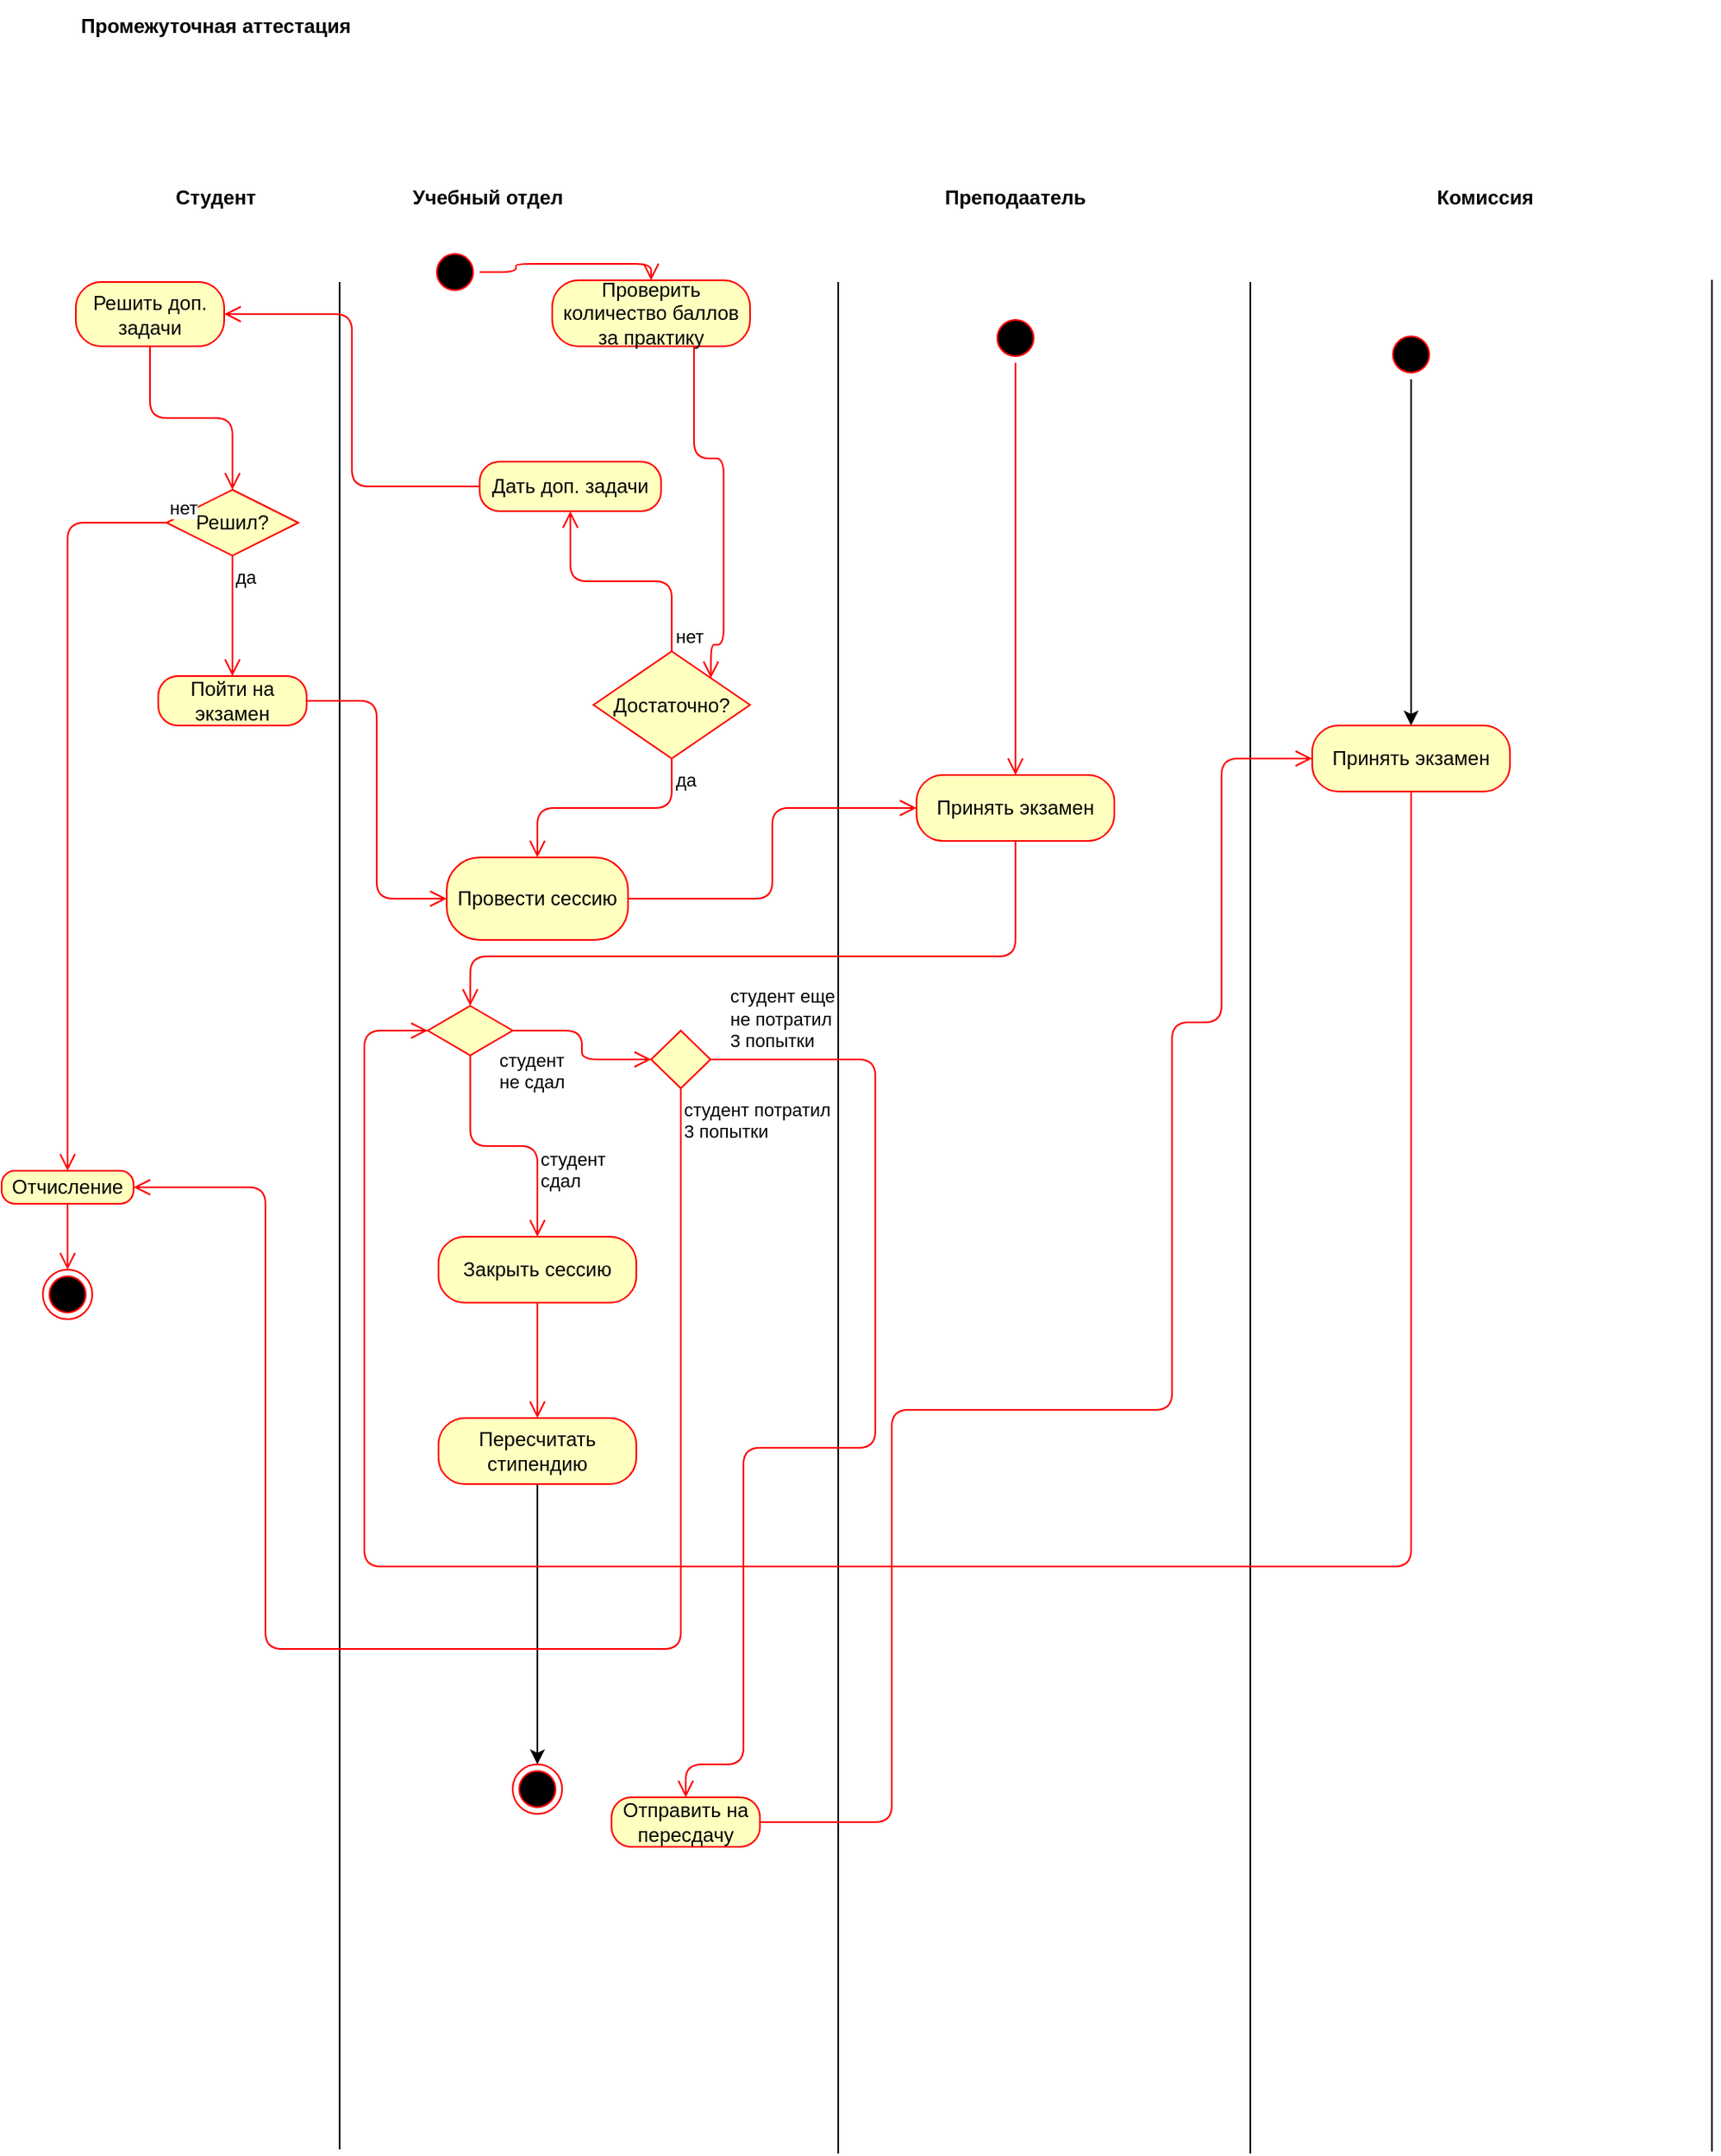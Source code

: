 <mxfile version="12.7.6" type="github"><diagram id="3e03DRrsqg6Q9clDRAje" name="Page-1"><mxGraphModel dx="1040" dy="598" grid="1" gridSize="10" guides="1" tooltips="1" connect="1" arrows="1" fold="1" page="1" pageScale="1" pageWidth="827" pageHeight="1169" math="0" shadow="0"><root><mxCell id="0"/><mxCell id="1" parent="0"/><mxCell id="wwQ7h0yums5YMg5Xxk5L-2" value="" style="ellipse;html=1;shape=startState;fillColor=#000000;strokeColor=#ff0000;" parent="1" vertex="1"><mxGeometry x="280" y="190" width="30" height="30" as="geometry"/></mxCell><mxCell id="wwQ7h0yums5YMg5Xxk5L-3" value="" style="edgeStyle=orthogonalEdgeStyle;html=1;verticalAlign=bottom;endArrow=open;endSize=8;strokeColor=#ff0000;entryX=0.5;entryY=0;entryDx=0;entryDy=0;" parent="1" source="wwQ7h0yums5YMg5Xxk5L-2" target="wwQ7h0yums5YMg5Xxk5L-22" edge="1"><mxGeometry relative="1" as="geometry"><mxPoint x="315" y="260" as="targetPoint"/></mxGeometry></mxCell><mxCell id="wwQ7h0yums5YMg5Xxk5L-5" value="Промежуточная аттестация" style="text;align=center;fontStyle=1;verticalAlign=middle;spacingLeft=3;spacingRight=3;strokeColor=none;rotatable=0;points=[[0,0.5],[1,0.5]];portConstraint=eastwest;" parent="1" vertex="1"><mxGeometry x="65" y="40" width="170" height="30" as="geometry"/></mxCell><mxCell id="wwQ7h0yums5YMg5Xxk5L-7" value="Студент" style="text;align=center;fontStyle=1;verticalAlign=middle;spacingLeft=3;spacingRight=3;strokeColor=none;rotatable=0;points=[[0,0.5],[1,0.5]];portConstraint=eastwest;" parent="1" vertex="1"><mxGeometry x="110" y="144" width="80" height="30" as="geometry"/></mxCell><mxCell id="wwQ7h0yums5YMg5Xxk5L-8" value="Учебный отдел" style="text;align=center;fontStyle=1;verticalAlign=middle;spacingLeft=3;spacingRight=3;strokeColor=none;rotatable=0;points=[[0,0.5],[1,0.5]];portConstraint=eastwest;" parent="1" vertex="1"><mxGeometry x="255" y="144" width="120" height="30" as="geometry"/></mxCell><mxCell id="wwQ7h0yums5YMg5Xxk5L-18" value="" style="line;strokeWidth=1;fillColor=none;align=left;verticalAlign=middle;spacingTop=-1;spacingLeft=3;spacingRight=3;rotatable=0;labelPosition=right;points=[];portConstraint=eastwest;rotation=90;" parent="1" vertex="1"><mxGeometry x="-341.25" y="773.25" width="1132.5" height="8" as="geometry"/></mxCell><mxCell id="wwQ7h0yums5YMg5Xxk5L-21" value="" style="line;strokeWidth=1;fillColor=none;align=left;verticalAlign=middle;spacingTop=-1;spacingLeft=3;spacingRight=3;rotatable=0;labelPosition=right;points=[];portConstraint=eastwest;rotation=90;" parent="1" vertex="1"><mxGeometry x="-40" y="774.5" width="1135" height="8" as="geometry"/></mxCell><mxCell id="wwQ7h0yums5YMg5Xxk5L-22" value="Проверить количество баллов за практику" style="rounded=1;whiteSpace=wrap;html=1;arcSize=40;fontColor=#000000;fillColor=#ffffc0;strokeColor=#ff0000;" parent="1" vertex="1"><mxGeometry x="354" y="210" width="120" height="40" as="geometry"/></mxCell><mxCell id="wwQ7h0yums5YMg5Xxk5L-23" value="" style="edgeStyle=orthogonalEdgeStyle;html=1;verticalAlign=bottom;endArrow=open;endSize=8;strokeColor=#ff0000;entryX=1;entryY=0;entryDx=0;entryDy=0;" parent="1" source="wwQ7h0yums5YMg5Xxk5L-22" target="wwQ7h0yums5YMg5Xxk5L-24" edge="1"><mxGeometry relative="1" as="geometry"><mxPoint x="315" y="354" as="targetPoint"/><Array as="points"><mxPoint x="440" y="318"/><mxPoint x="458" y="318"/><mxPoint x="458" y="431"/></Array></mxGeometry></mxCell><mxCell id="wwQ7h0yums5YMg5Xxk5L-24" value="Достаточно?" style="rhombus;whiteSpace=wrap;html=1;fillColor=#ffffc0;strokeColor=#ff0000;" parent="1" vertex="1"><mxGeometry x="379" y="435" width="95" height="65" as="geometry"/></mxCell><mxCell id="wwQ7h0yums5YMg5Xxk5L-25" value="нет" style="edgeStyle=orthogonalEdgeStyle;html=1;align=left;verticalAlign=bottom;endArrow=open;endSize=8;strokeColor=#ff0000;" parent="1" source="wwQ7h0yums5YMg5Xxk5L-24" target="wwQ7h0yums5YMg5Xxk5L-28" edge="1"><mxGeometry x="-1" relative="1" as="geometry"><mxPoint x="110" y="360" as="targetPoint"/></mxGeometry></mxCell><mxCell id="wwQ7h0yums5YMg5Xxk5L-26" value="да" style="edgeStyle=orthogonalEdgeStyle;html=1;align=left;verticalAlign=top;endArrow=open;endSize=8;strokeColor=#ff0000;entryX=0.5;entryY=0;entryDx=0;entryDy=0;" parent="1" source="wwQ7h0yums5YMg5Xxk5L-24" target="wwQ7h0yums5YMg5Xxk5L-42" edge="1"><mxGeometry x="-1" relative="1" as="geometry"><mxPoint x="320" y="540" as="targetPoint"/></mxGeometry></mxCell><mxCell id="wwQ7h0yums5YMg5Xxk5L-27" value="Преподаатель" style="text;align=center;fontStyle=1;verticalAlign=middle;spacingLeft=3;spacingRight=3;strokeColor=none;rotatable=0;points=[[0,0.5],[1,0.5]];portConstraint=eastwest;" parent="1" vertex="1"><mxGeometry x="575" y="144" width="120" height="30" as="geometry"/></mxCell><mxCell id="wwQ7h0yums5YMg5Xxk5L-28" value="Дать доп. задачи" style="rounded=1;whiteSpace=wrap;html=1;arcSize=40;fontColor=#000000;fillColor=#ffffc0;strokeColor=#ff0000;" parent="1" vertex="1"><mxGeometry x="310" y="320" width="110" height="30" as="geometry"/></mxCell><mxCell id="wwQ7h0yums5YMg5Xxk5L-29" value="" style="edgeStyle=orthogonalEdgeStyle;html=1;verticalAlign=bottom;endArrow=open;endSize=8;strokeColor=#ff0000;entryX=1;entryY=0.5;entryDx=0;entryDy=0;" parent="1" source="wwQ7h0yums5YMg5Xxk5L-28" target="wwQ7h0yums5YMg5Xxk5L-30" edge="1"><mxGeometry relative="1" as="geometry"><mxPoint x="130" y="230" as="targetPoint"/></mxGeometry></mxCell><mxCell id="wwQ7h0yums5YMg5Xxk5L-30" value="Решить доп. задачи" style="rounded=1;whiteSpace=wrap;html=1;arcSize=40;fontColor=#000000;fillColor=#ffffc0;strokeColor=#ff0000;" parent="1" vertex="1"><mxGeometry x="65" y="211" width="90" height="39" as="geometry"/></mxCell><mxCell id="wwQ7h0yums5YMg5Xxk5L-31" value="" style="edgeStyle=orthogonalEdgeStyle;html=1;verticalAlign=bottom;endArrow=open;endSize=8;strokeColor=#ff0000;entryX=0.5;entryY=0;entryDx=0;entryDy=0;" parent="1" source="wwQ7h0yums5YMg5Xxk5L-30" target="wwQ7h0yums5YMg5Xxk5L-32" edge="1"><mxGeometry relative="1" as="geometry"><mxPoint x="110" y="400" as="targetPoint"/></mxGeometry></mxCell><mxCell id="wwQ7h0yums5YMg5Xxk5L-32" value="Решил?" style="rhombus;whiteSpace=wrap;html=1;fillColor=#ffffc0;strokeColor=#ff0000;" parent="1" vertex="1"><mxGeometry x="120" y="337" width="80" height="40" as="geometry"/></mxCell><mxCell id="wwQ7h0yums5YMg5Xxk5L-33" value="нет" style="edgeStyle=orthogonalEdgeStyle;html=1;align=left;verticalAlign=bottom;endArrow=open;endSize=8;strokeColor=#ff0000;entryX=0.5;entryY=0;entryDx=0;entryDy=0;" parent="1" source="wwQ7h0yums5YMg5Xxk5L-32" target="wwQ7h0yums5YMg5Xxk5L-36" edge="1"><mxGeometry x="-1" relative="1" as="geometry"><mxPoint x="170" y="470" as="targetPoint"/></mxGeometry></mxCell><mxCell id="wwQ7h0yums5YMg5Xxk5L-34" value="да" style="edgeStyle=orthogonalEdgeStyle;html=1;align=left;verticalAlign=top;endArrow=open;endSize=8;strokeColor=#ff0000;entryX=0.5;entryY=0;entryDx=0;entryDy=0;" parent="1" source="wwQ7h0yums5YMg5Xxk5L-32" target="wwQ7h0yums5YMg5Xxk5L-38" edge="1"><mxGeometry x="-1" relative="1" as="geometry"><mxPoint x="160" y="430" as="targetPoint"/></mxGeometry></mxCell><mxCell id="wwQ7h0yums5YMg5Xxk5L-35" value="" style="ellipse;html=1;shape=endState;fillColor=#000000;strokeColor=#ff0000;" parent="1" vertex="1"><mxGeometry x="45" y="810" width="30" height="30" as="geometry"/></mxCell><mxCell id="wwQ7h0yums5YMg5Xxk5L-36" value="Отчисление" style="rounded=1;whiteSpace=wrap;html=1;arcSize=40;fontColor=#000000;fillColor=#ffffc0;strokeColor=#ff0000;" parent="1" vertex="1"><mxGeometry x="20" y="750" width="80" height="20" as="geometry"/></mxCell><mxCell id="wwQ7h0yums5YMg5Xxk5L-37" value="" style="edgeStyle=orthogonalEdgeStyle;html=1;verticalAlign=bottom;endArrow=open;endSize=8;strokeColor=#ff0000;entryX=0.5;entryY=0;entryDx=0;entryDy=0;" parent="1" source="wwQ7h0yums5YMg5Xxk5L-36" target="wwQ7h0yums5YMg5Xxk5L-35" edge="1"><mxGeometry relative="1" as="geometry"><mxPoint x="235" y="860" as="targetPoint"/></mxGeometry></mxCell><mxCell id="wwQ7h0yums5YMg5Xxk5L-38" value="Пойти на экзамен" style="rounded=1;whiteSpace=wrap;html=1;arcSize=40;fontColor=#000000;fillColor=#ffffc0;strokeColor=#ff0000;" parent="1" vertex="1"><mxGeometry x="115" y="450" width="90" height="30" as="geometry"/></mxCell><mxCell id="wwQ7h0yums5YMg5Xxk5L-39" value="" style="edgeStyle=orthogonalEdgeStyle;html=1;verticalAlign=bottom;endArrow=open;endSize=8;strokeColor=#ff0000;entryX=0;entryY=0.5;entryDx=0;entryDy=0;" parent="1" source="wwQ7h0yums5YMg5Xxk5L-38" target="wwQ7h0yums5YMg5Xxk5L-42" edge="1"><mxGeometry relative="1" as="geometry"><mxPoint x="170" y="550" as="targetPoint"/></mxGeometry></mxCell><mxCell id="wwQ7h0yums5YMg5Xxk5L-42" value="Провести сессию" style="rounded=1;whiteSpace=wrap;html=1;arcSize=40;fontColor=#000000;fillColor=#ffffc0;strokeColor=#ff0000;" parent="1" vertex="1"><mxGeometry x="290" y="560" width="110" height="50" as="geometry"/></mxCell><mxCell id="wwQ7h0yums5YMg5Xxk5L-43" value="" style="edgeStyle=orthogonalEdgeStyle;html=1;verticalAlign=bottom;endArrow=open;endSize=8;strokeColor=#ff0000;entryX=0;entryY=0.5;entryDx=0;entryDy=0;" parent="1" source="wwQ7h0yums5YMg5Xxk5L-42" target="wwQ7h0yums5YMg5Xxk5L-55" edge="1"><mxGeometry relative="1" as="geometry"><mxPoint x="330" y="670" as="targetPoint"/></mxGeometry></mxCell><mxCell id="wwQ7h0yums5YMg5Xxk5L-44" value="" style="rhombus;whiteSpace=wrap;html=1;fillColor=#ffffc0;strokeColor=#ff0000;" parent="1" vertex="1"><mxGeometry x="278.5" y="650" width="51.5" height="30" as="geometry"/></mxCell><mxCell id="wwQ7h0yums5YMg5Xxk5L-46" value="студент&lt;br&gt;сдал" style="edgeStyle=orthogonalEdgeStyle;html=1;align=left;verticalAlign=top;endArrow=open;endSize=8;strokeColor=#ff0000;entryX=0.5;entryY=0;entryDx=0;entryDy=0;" parent="1" source="wwQ7h0yums5YMg5Xxk5L-44" target="wwQ7h0yums5YMg5Xxk5L-47" edge="1"><mxGeometry x="0.27" y="5" relative="1" as="geometry"><mxPoint x="377" y="800" as="targetPoint"/><mxPoint as="offset"/></mxGeometry></mxCell><mxCell id="wwQ7h0yums5YMg5Xxk5L-47" value="Закрыть сессию" style="rounded=1;whiteSpace=wrap;html=1;arcSize=40;fontColor=#000000;fillColor=#ffffc0;strokeColor=#ff0000;" parent="1" vertex="1"><mxGeometry x="285" y="790" width="120" height="40" as="geometry"/></mxCell><mxCell id="wwQ7h0yums5YMg5Xxk5L-48" value="" style="edgeStyle=orthogonalEdgeStyle;html=1;verticalAlign=bottom;endArrow=open;endSize=8;strokeColor=#ff0000;entryX=0.5;entryY=0;entryDx=0;entryDy=0;" parent="1" source="wwQ7h0yums5YMg5Xxk5L-47" target="wwQ7h0yums5YMg5Xxk5L-49" edge="1"><mxGeometry relative="1" as="geometry"><mxPoint x="370" y="910" as="targetPoint"/></mxGeometry></mxCell><mxCell id="wwQ7h0yums5YMg5Xxk5L-74" style="edgeStyle=orthogonalEdgeStyle;rounded=0;orthogonalLoop=1;jettySize=auto;html=1;entryX=0.5;entryY=0;entryDx=0;entryDy=0;" parent="1" source="wwQ7h0yums5YMg5Xxk5L-49" target="wwQ7h0yums5YMg5Xxk5L-73" edge="1"><mxGeometry relative="1" as="geometry"/></mxCell><mxCell id="wwQ7h0yums5YMg5Xxk5L-49" value="Пересчитать стипендию" style="rounded=1;whiteSpace=wrap;html=1;arcSize=40;fontColor=#000000;fillColor=#ffffc0;strokeColor=#ff0000;" parent="1" vertex="1"><mxGeometry x="285" y="900" width="120" height="40" as="geometry"/></mxCell><mxCell id="wwQ7h0yums5YMg5Xxk5L-50" value="" style="line;strokeWidth=1;fillColor=none;align=left;verticalAlign=middle;spacingTop=-1;spacingLeft=3;spacingRight=3;rotatable=0;labelPosition=right;points=[];portConstraint=eastwest;rotation=90;" parent="1" vertex="1"><mxGeometry x="210" y="774.5" width="1135" height="8" as="geometry"/></mxCell><mxCell id="wwQ7h0yums5YMg5Xxk5L-51" value="" style="line;strokeWidth=1;fillColor=none;align=left;verticalAlign=middle;spacingTop=-1;spacingLeft=3;spacingRight=3;rotatable=0;labelPosition=right;points=[];portConstraint=eastwest;rotation=90;" parent="1" vertex="1"><mxGeometry x="490" y="773.25" width="1135" height="8" as="geometry"/></mxCell><mxCell id="wwQ7h0yums5YMg5Xxk5L-53" value="" style="ellipse;html=1;shape=startState;fillColor=#000000;strokeColor=#ff0000;" parent="1" vertex="1"><mxGeometry x="620" y="230" width="30" height="30" as="geometry"/></mxCell><mxCell id="wwQ7h0yums5YMg5Xxk5L-54" value="" style="edgeStyle=orthogonalEdgeStyle;html=1;verticalAlign=bottom;endArrow=open;endSize=8;strokeColor=#ff0000;entryX=0.5;entryY=0;entryDx=0;entryDy=0;" parent="1" source="wwQ7h0yums5YMg5Xxk5L-53" target="wwQ7h0yums5YMg5Xxk5L-55" edge="1"><mxGeometry relative="1" as="geometry"><mxPoint x="635" y="320" as="targetPoint"/></mxGeometry></mxCell><mxCell id="wwQ7h0yums5YMg5Xxk5L-55" value="Принять экзамен" style="rounded=1;whiteSpace=wrap;html=1;arcSize=40;fontColor=#000000;fillColor=#ffffc0;strokeColor=#ff0000;" parent="1" vertex="1"><mxGeometry x="575" y="510" width="120" height="40" as="geometry"/></mxCell><mxCell id="wwQ7h0yums5YMg5Xxk5L-56" value="" style="edgeStyle=orthogonalEdgeStyle;html=1;verticalAlign=bottom;endArrow=open;endSize=8;strokeColor=#ff0000;entryX=0.5;entryY=0;entryDx=0;entryDy=0;" parent="1" source="wwQ7h0yums5YMg5Xxk5L-55" target="wwQ7h0yums5YMg5Xxk5L-44" edge="1"><mxGeometry relative="1" as="geometry"><mxPoint x="670" y="780" as="targetPoint"/><Array as="points"><mxPoint x="635" y="620"/><mxPoint x="304" y="620"/></Array></mxGeometry></mxCell><mxCell id="wwQ7h0yums5YMg5Xxk5L-57" value="Комиссия" style="text;align=center;fontStyle=1;verticalAlign=middle;spacingLeft=3;spacingRight=3;strokeColor=none;rotatable=0;points=[[0,0.5],[1,0.5]];portConstraint=eastwest;" parent="1" vertex="1"><mxGeometry x="860" y="144" width="120" height="30" as="geometry"/></mxCell><mxCell id="wwQ7h0yums5YMg5Xxk5L-58" value="Принять экзамен" style="rounded=1;whiteSpace=wrap;html=1;arcSize=40;fontColor=#000000;fillColor=#ffffc0;strokeColor=#ff0000;" parent="1" vertex="1"><mxGeometry x="815" y="480" width="120" height="40" as="geometry"/></mxCell><mxCell id="wwQ7h0yums5YMg5Xxk5L-59" value="" style="edgeStyle=orthogonalEdgeStyle;html=1;verticalAlign=bottom;endArrow=open;endSize=8;strokeColor=#ff0000;entryX=0;entryY=0.5;entryDx=0;entryDy=0;" parent="1" source="wwQ7h0yums5YMg5Xxk5L-58" target="wwQ7h0yums5YMg5Xxk5L-44" edge="1"><mxGeometry relative="1" as="geometry"><mxPoint x="900" y="600" as="targetPoint"/><Array as="points"><mxPoint x="875" y="990"/><mxPoint x="240" y="990"/><mxPoint x="240" y="665"/></Array></mxGeometry></mxCell><mxCell id="wwQ7h0yums5YMg5Xxk5L-61" style="edgeStyle=orthogonalEdgeStyle;rounded=0;orthogonalLoop=1;jettySize=auto;html=1;entryX=0.5;entryY=0;entryDx=0;entryDy=0;" parent="1" source="wwQ7h0yums5YMg5Xxk5L-60" target="wwQ7h0yums5YMg5Xxk5L-58" edge="1"><mxGeometry relative="1" as="geometry"/></mxCell><mxCell id="wwQ7h0yums5YMg5Xxk5L-60" value="" style="ellipse;html=1;shape=startState;fillColor=#000000;strokeColor=#ff0000;" parent="1" vertex="1"><mxGeometry x="860" y="240" width="30" height="30" as="geometry"/></mxCell><mxCell id="wwQ7h0yums5YMg5Xxk5L-65" value="Отправить на пересдачу" style="rounded=1;whiteSpace=wrap;html=1;arcSize=40;fontColor=#000000;fillColor=#ffffc0;strokeColor=#ff0000;" parent="1" vertex="1"><mxGeometry x="390" y="1130" width="90" height="30" as="geometry"/></mxCell><mxCell id="wwQ7h0yums5YMg5Xxk5L-66" value="" style="edgeStyle=orthogonalEdgeStyle;html=1;verticalAlign=bottom;endArrow=open;endSize=8;strokeColor=#ff0000;entryX=0;entryY=0.5;entryDx=0;entryDy=0;exitX=1;exitY=0.5;exitDx=0;exitDy=0;" parent="1" source="wwQ7h0yums5YMg5Xxk5L-65" target="wwQ7h0yums5YMg5Xxk5L-58" edge="1"><mxGeometry relative="1" as="geometry"><mxPoint x="530" y="810" as="targetPoint"/><Array as="points"><mxPoint x="560" y="1145"/><mxPoint x="560" y="895"/><mxPoint x="730" y="895"/><mxPoint x="730" y="660"/><mxPoint x="760" y="660"/><mxPoint x="760" y="500"/></Array></mxGeometry></mxCell><mxCell id="wwQ7h0yums5YMg5Xxk5L-69" value="студент&lt;br&gt;не сдал" style="edgeStyle=orthogonalEdgeStyle;html=1;align=left;verticalAlign=top;endArrow=open;endSize=8;strokeColor=#ff0000;entryX=0;entryY=0.5;entryDx=0;entryDy=0;exitX=1;exitY=0.5;exitDx=0;exitDy=0;" parent="1" source="wwQ7h0yums5YMg5Xxk5L-44" target="wwQ7h0yums5YMg5Xxk5L-70" edge="1"><mxGeometry x="-0.074" y="-52" relative="1" as="geometry"><mxPoint x="355" y="800" as="targetPoint"/><mxPoint x="355" y="730.0" as="sourcePoint"/><Array as="points"/><mxPoint as="offset"/></mxGeometry></mxCell><mxCell id="wwQ7h0yums5YMg5Xxk5L-70" value="" style="rhombus;whiteSpace=wrap;html=1;fillColor=#ffffc0;strokeColor=#ff0000;" parent="1" vertex="1"><mxGeometry x="414" y="665" width="36" height="35" as="geometry"/></mxCell><mxCell id="wwQ7h0yums5YMg5Xxk5L-71" value="студент еще&lt;br&gt;не потратил&lt;br&gt;3 попытки" style="edgeStyle=orthogonalEdgeStyle;html=1;align=left;verticalAlign=bottom;endArrow=open;endSize=8;strokeColor=#ff0000;entryX=0.5;entryY=0;entryDx=0;entryDy=0;" parent="1" source="wwQ7h0yums5YMg5Xxk5L-70" target="wwQ7h0yums5YMg5Xxk5L-65" edge="1"><mxGeometry x="-0.97" y="3" relative="1" as="geometry"><mxPoint x="700" y="740" as="targetPoint"/><Array as="points"><mxPoint x="550" y="683"/><mxPoint x="550" y="918"/><mxPoint x="470" y="918"/><mxPoint x="470" y="1110"/><mxPoint x="435" y="1110"/></Array><mxPoint as="offset"/></mxGeometry></mxCell><mxCell id="wwQ7h0yums5YMg5Xxk5L-72" value="студент потратил&lt;br&gt;3 попытки" style="edgeStyle=orthogonalEdgeStyle;html=1;align=left;verticalAlign=top;endArrow=open;endSize=8;strokeColor=#ff0000;entryX=1;entryY=0.5;entryDx=0;entryDy=0;" parent="1" source="wwQ7h0yums5YMg5Xxk5L-70" target="wwQ7h0yums5YMg5Xxk5L-36" edge="1"><mxGeometry x="-1" relative="1" as="geometry"><mxPoint x="462" y="830" as="targetPoint"/><Array as="points"><mxPoint x="432" y="1040"/><mxPoint x="180" y="1040"/><mxPoint x="180" y="760"/></Array></mxGeometry></mxCell><mxCell id="wwQ7h0yums5YMg5Xxk5L-73" value="" style="ellipse;html=1;shape=endState;fillColor=#000000;strokeColor=#ff0000;" parent="1" vertex="1"><mxGeometry x="330" y="1110" width="30" height="30" as="geometry"/></mxCell></root></mxGraphModel></diagram></mxfile>